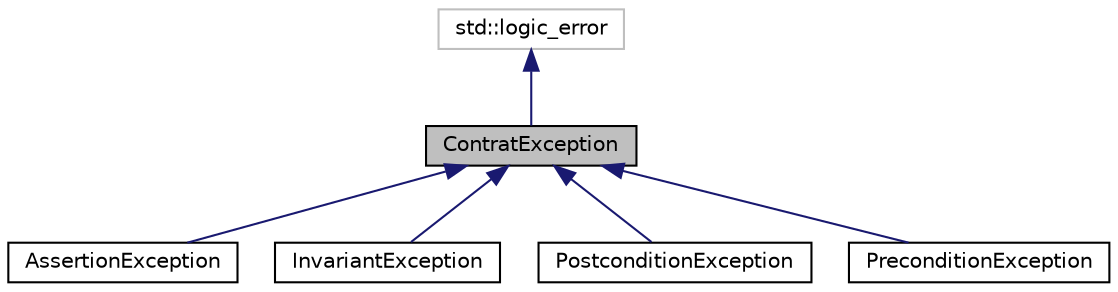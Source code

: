 digraph "ContratException"
{
 // LATEX_PDF_SIZE
  edge [fontname="Helvetica",fontsize="10",labelfontname="Helvetica",labelfontsize="10"];
  node [fontname="Helvetica",fontsize="10",shape=record];
  Node1 [label="ContratException",height=0.2,width=0.4,color="black", fillcolor="grey75", style="filled", fontcolor="black",tooltip="Classe de base des exceptions de contrat."];
  Node2 -> Node1 [dir="back",color="midnightblue",fontsize="10",style="solid",fontname="Helvetica"];
  Node2 [label="std::logic_error",height=0.2,width=0.4,color="grey75", fillcolor="white", style="filled",tooltip=" "];
  Node1 -> Node3 [dir="back",color="midnightblue",fontsize="10",style="solid",fontname="Helvetica"];
  Node3 [label="AssertionException",height=0.2,width=0.4,color="black", fillcolor="white", style="filled",URL="$class_assertion_exception.html",tooltip="Classe pour la gestion des erreurs d'assertion."];
  Node1 -> Node4 [dir="back",color="midnightblue",fontsize="10",style="solid",fontname="Helvetica"];
  Node4 [label="InvariantException",height=0.2,width=0.4,color="black", fillcolor="white", style="filled",URL="$class_invariant_exception.html",tooltip="Classe pour la gestion des erreurs d'invariant."];
  Node1 -> Node5 [dir="back",color="midnightblue",fontsize="10",style="solid",fontname="Helvetica"];
  Node5 [label="PostconditionException",height=0.2,width=0.4,color="black", fillcolor="white", style="filled",URL="$class_postcondition_exception.html",tooltip="Classe pour la gestion des erreurs de postcondition."];
  Node1 -> Node6 [dir="back",color="midnightblue",fontsize="10",style="solid",fontname="Helvetica"];
  Node6 [label="PreconditionException",height=0.2,width=0.4,color="black", fillcolor="white", style="filled",URL="$class_precondition_exception.html",tooltip="Classe pour la gestion des erreurs de précondition."];
}
